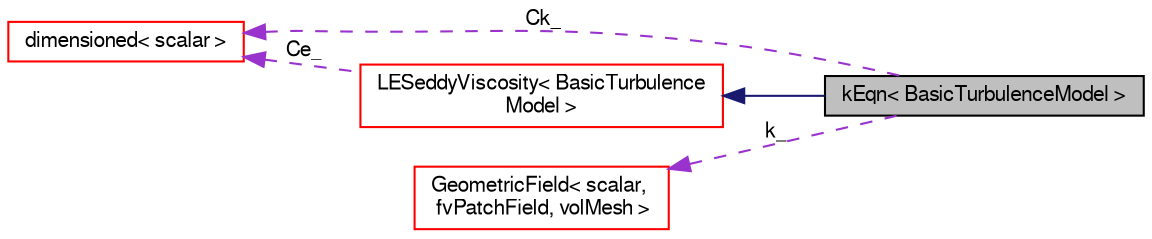 digraph "kEqn&lt; BasicTurbulenceModel &gt;"
{
  bgcolor="transparent";
  edge [fontname="FreeSans",fontsize="10",labelfontname="FreeSans",labelfontsize="10"];
  node [fontname="FreeSans",fontsize="10",shape=record];
  rankdir="LR";
  Node8 [label="kEqn\< BasicTurbulenceModel \>",height=0.2,width=0.4,color="black", fillcolor="grey75", style="filled", fontcolor="black"];
  Node9 -> Node8 [dir="back",color="midnightblue",fontsize="10",style="solid",fontname="FreeSans"];
  Node9 [label="LESeddyViscosity\< BasicTurbulence\lModel \>",height=0.2,width=0.4,color="red",URL="$a31206.html",tooltip="Eddy viscosity LES SGS model base class. "];
  Node29 -> Node9 [dir="back",color="darkorchid3",fontsize="10",style="dashed",label=" Ce_" ,fontname="FreeSans"];
  Node29 [label="dimensioned\< scalar \>",height=0.2,width=0.4,color="red",URL="$a26366.html"];
  Node31 -> Node8 [dir="back",color="darkorchid3",fontsize="10",style="dashed",label=" k_" ,fontname="FreeSans"];
  Node31 [label="GeometricField\< scalar,\l fvPatchField, volMesh \>",height=0.2,width=0.4,color="red",URL="$a22434.html"];
  Node29 -> Node8 [dir="back",color="darkorchid3",fontsize="10",style="dashed",label=" Ck_" ,fontname="FreeSans"];
}
